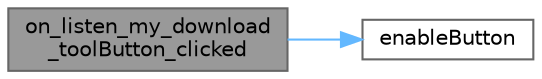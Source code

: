 digraph "on_listen_my_download_toolButton_clicked"
{
 // LATEX_PDF_SIZE
  bgcolor="transparent";
  edge [fontname=Helvetica,fontsize=10,labelfontname=Helvetica,labelfontsize=10];
  node [fontname=Helvetica,fontsize=10,shape=box,height=0.2,width=0.4];
  rankdir="LR";
  Node1 [id="Node000001",label="on_listen_my_download\l_toolButton_clicked",height=0.2,width=0.4,color="gray40", fillcolor="grey60", style="filled", fontcolor="black",tooltip="下载按钮点击槽函数"];
  Node1 -> Node2 [id="edge1_Node000001_Node000002",color="steelblue1",style="solid",tooltip=" "];
  Node2 [id="Node000002",label="enableButton",height=0.2,width=0.4,color="grey40", fillcolor="white", style="filled",URL="$class_listen_book.html#ab868524a9562cda1f7b60b4220e2248e",tooltip="启用或禁用按钮"];
}
